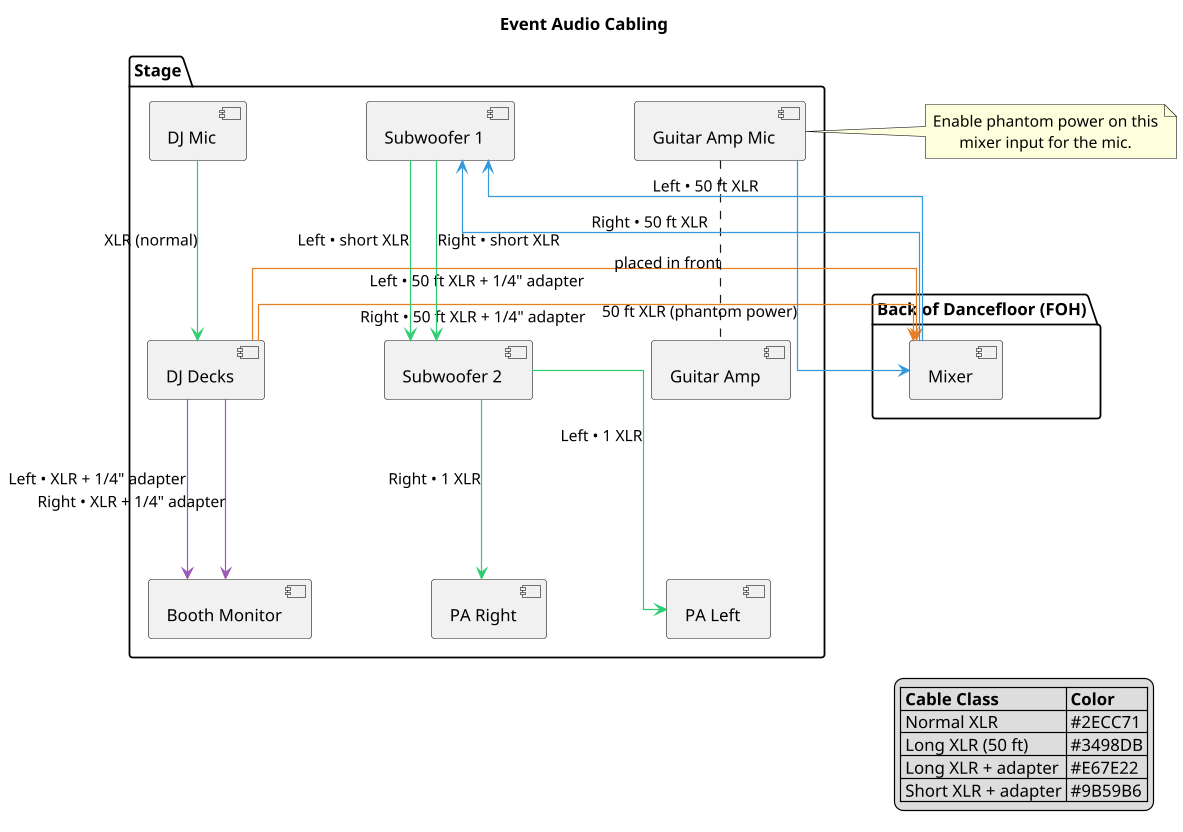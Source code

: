@startuml cables
title Event Audio Cabling

top to bottom direction
skinparam linetype ortho
skinparam defaultTextAlignment center
skinparam nodesep 100
skinparam ranksep 150
scale 1.2
hide stereotype

legend right
|= Cable Class |= Color |
| Normal XLR | #2ECC71 |
| Long XLR (50 ft) | #3498DB |
| Long XLR + adapter | #E67E22 |
| Short XLR + adapter | #9B59B6 |
endlegend

package "Stage" {
  [DJ Mic] as MIC_DJ
  [DJ Decks] as DJ
  [Guitar Amp] as GTR_AMP
  [Guitar Amp Mic] as MIC_GTR
  [Subwoofer 1] as SUB1
  [Subwoofer 2] as SUB2
  [PA Left] as PA_L
  [PA Right] as PA_R
  [Booth Monitor] as BOOTH
}

package "Back of Dancefloor (FOH)" {
  [Mixer] as MIX
}

' Mic 1 into DJ Decks
MIC_DJ -[#2ECC71]-> DJ : XLR (normal)

' DJ Decks to Mixer (L/R) via 50 ft XLR with 1/4" adapters
DJ -[#E67E22]-> MIX : Left • 50 ft XLR + 1/4" adapter
DJ -[#E67E22]-> MIX : Right • 50 ft XLR + 1/4" adapter

' Guitar amp mic direct to Mixer with phantom power
MIC_GTR -[#3498DB]-> MIX : 50 ft XLR (phantom power)
MIC_GTR .. GTR_AMP : placed in front

' Mixer to Sub 1 (L/R) via 50ft XLRs
MIX -[#3498DB]-> SUB1 : Left • 50 ft XLR
MIX -[#3498DB]-> SUB1 : Right • 50 ft XLR

' Sub 1 to Sub 2 (L/R) via short XLRs
SUB1 -[#2ECC71]-> SUB2 : Left • short XLR
SUB1 -[#2ECC71]-> SUB2 : Right • short XLR

' Sub 2 to Tops
SUB2 -[#2ECC71]-> PA_L : Left • 1 XLR
SUB2 -[#2ECC71]-> PA_R : Right • 1 XLR

' DJ Decks to Booth Monitor (stereo) via XLR with 1/4" adapters
DJ -[#9B59B6]-> BOOTH : Left • XLR + 1/4" adapter
DJ -[#9B59B6]-> BOOTH : Right • XLR + 1/4" adapter

note right of MIC_GTR
Enable phantom power on this
mixer input for the mic.
end note

@enduml
